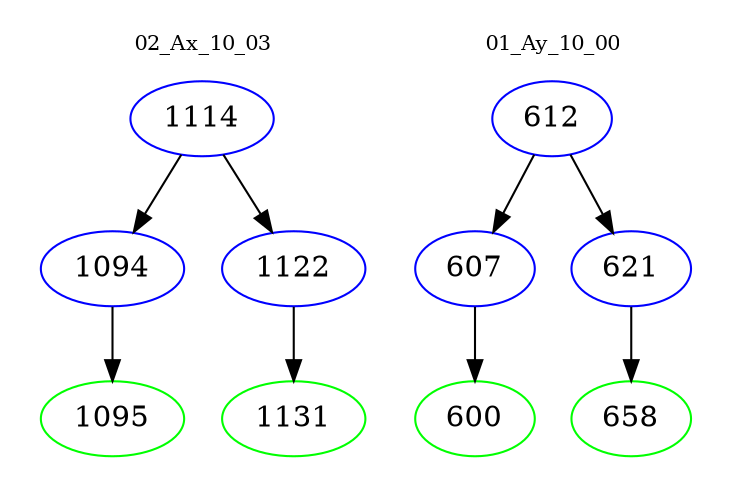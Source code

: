 digraph{
subgraph cluster_0 {
color = white
label = "02_Ax_10_03";
fontsize=10;
T0_1114 [label="1114", color="blue"]
T0_1114 -> T0_1094 [color="black"]
T0_1094 [label="1094", color="blue"]
T0_1094 -> T0_1095 [color="black"]
T0_1095 [label="1095", color="green"]
T0_1114 -> T0_1122 [color="black"]
T0_1122 [label="1122", color="blue"]
T0_1122 -> T0_1131 [color="black"]
T0_1131 [label="1131", color="green"]
}
subgraph cluster_1 {
color = white
label = "01_Ay_10_00";
fontsize=10;
T1_612 [label="612", color="blue"]
T1_612 -> T1_607 [color="black"]
T1_607 [label="607", color="blue"]
T1_607 -> T1_600 [color="black"]
T1_600 [label="600", color="green"]
T1_612 -> T1_621 [color="black"]
T1_621 [label="621", color="blue"]
T1_621 -> T1_658 [color="black"]
T1_658 [label="658", color="green"]
}
}
